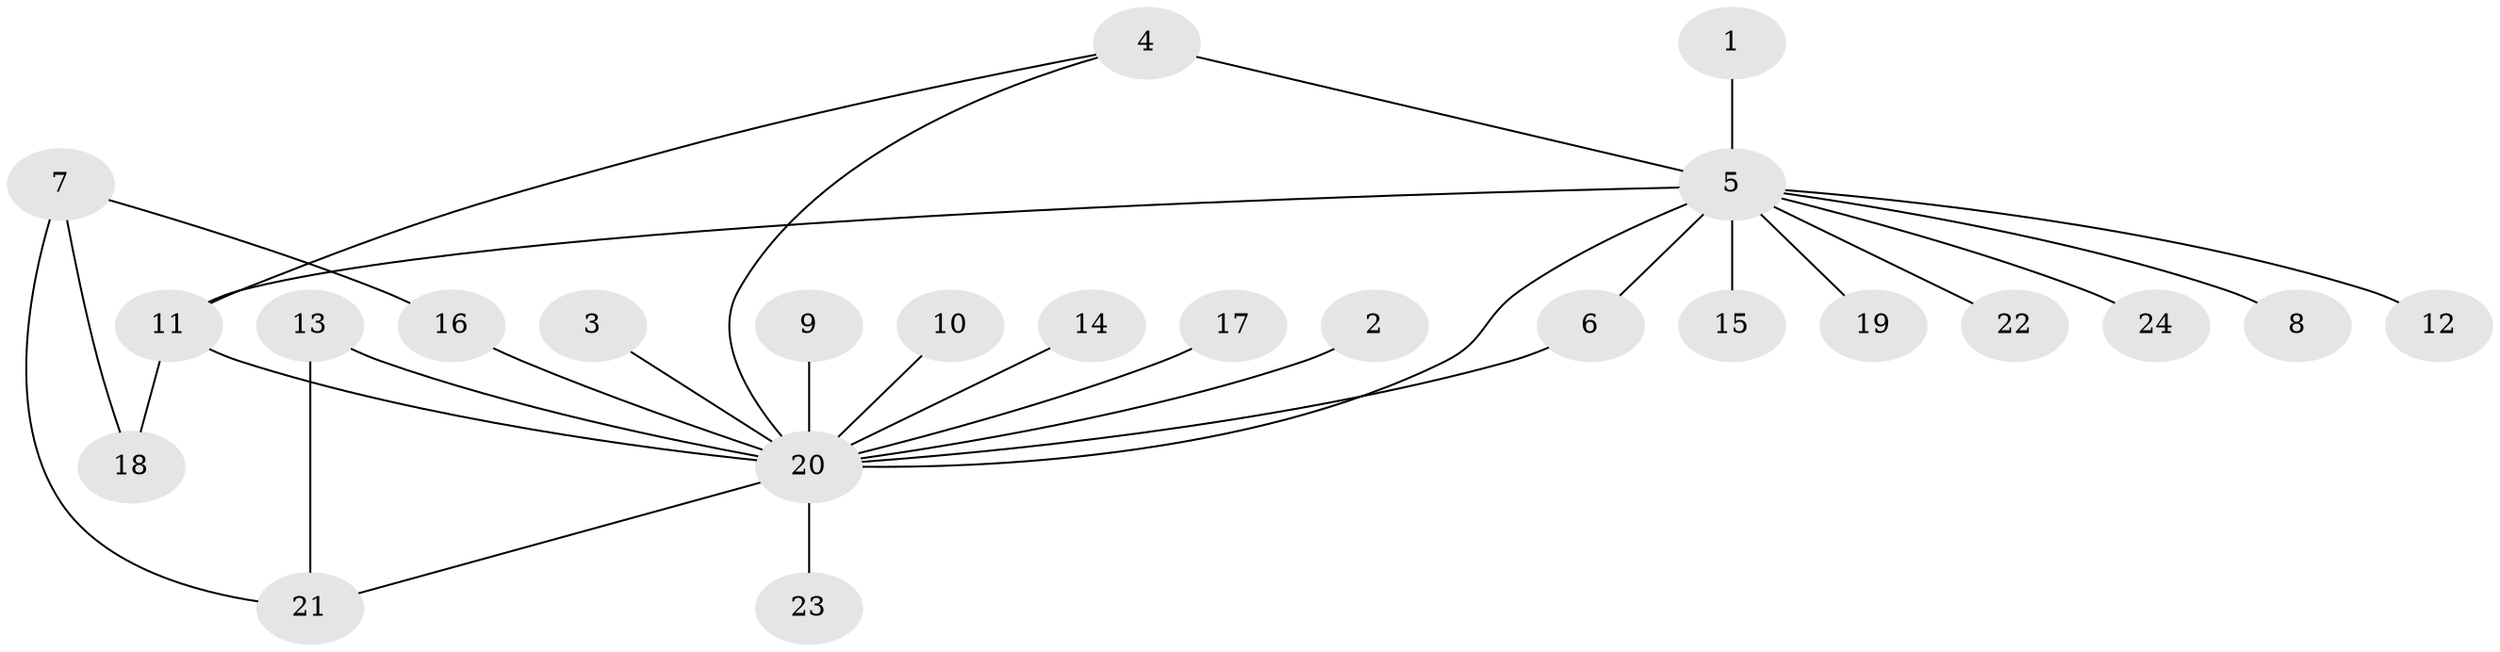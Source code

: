 // original degree distribution, {16: 0.012987012987012988, 20: 0.012987012987012988, 3: 0.11688311688311688, 1: 0.5454545454545454, 2: 0.22077922077922077, 5: 0.012987012987012988, 4: 0.05194805194805195, 6: 0.025974025974025976}
// Generated by graph-tools (version 1.1) at 2025/36/03/04/25 23:36:45]
// undirected, 24 vertices, 30 edges
graph export_dot {
  node [color=gray90,style=filled];
  1;
  2;
  3;
  4;
  5;
  6;
  7;
  8;
  9;
  10;
  11;
  12;
  13;
  14;
  15;
  16;
  17;
  18;
  19;
  20;
  21;
  22;
  23;
  24;
  1 -- 5 [weight=1.0];
  2 -- 20 [weight=1.0];
  3 -- 20 [weight=1.0];
  4 -- 5 [weight=2.0];
  4 -- 11 [weight=1.0];
  4 -- 20 [weight=1.0];
  5 -- 6 [weight=1.0];
  5 -- 8 [weight=1.0];
  5 -- 11 [weight=1.0];
  5 -- 12 [weight=1.0];
  5 -- 15 [weight=1.0];
  5 -- 19 [weight=1.0];
  5 -- 20 [weight=1.0];
  5 -- 22 [weight=1.0];
  5 -- 24 [weight=1.0];
  6 -- 20 [weight=2.0];
  7 -- 16 [weight=1.0];
  7 -- 18 [weight=1.0];
  7 -- 21 [weight=1.0];
  9 -- 20 [weight=1.0];
  10 -- 20 [weight=1.0];
  11 -- 18 [weight=1.0];
  11 -- 20 [weight=1.0];
  13 -- 20 [weight=2.0];
  13 -- 21 [weight=1.0];
  14 -- 20 [weight=1.0];
  16 -- 20 [weight=1.0];
  17 -- 20 [weight=1.0];
  20 -- 21 [weight=1.0];
  20 -- 23 [weight=1.0];
}
